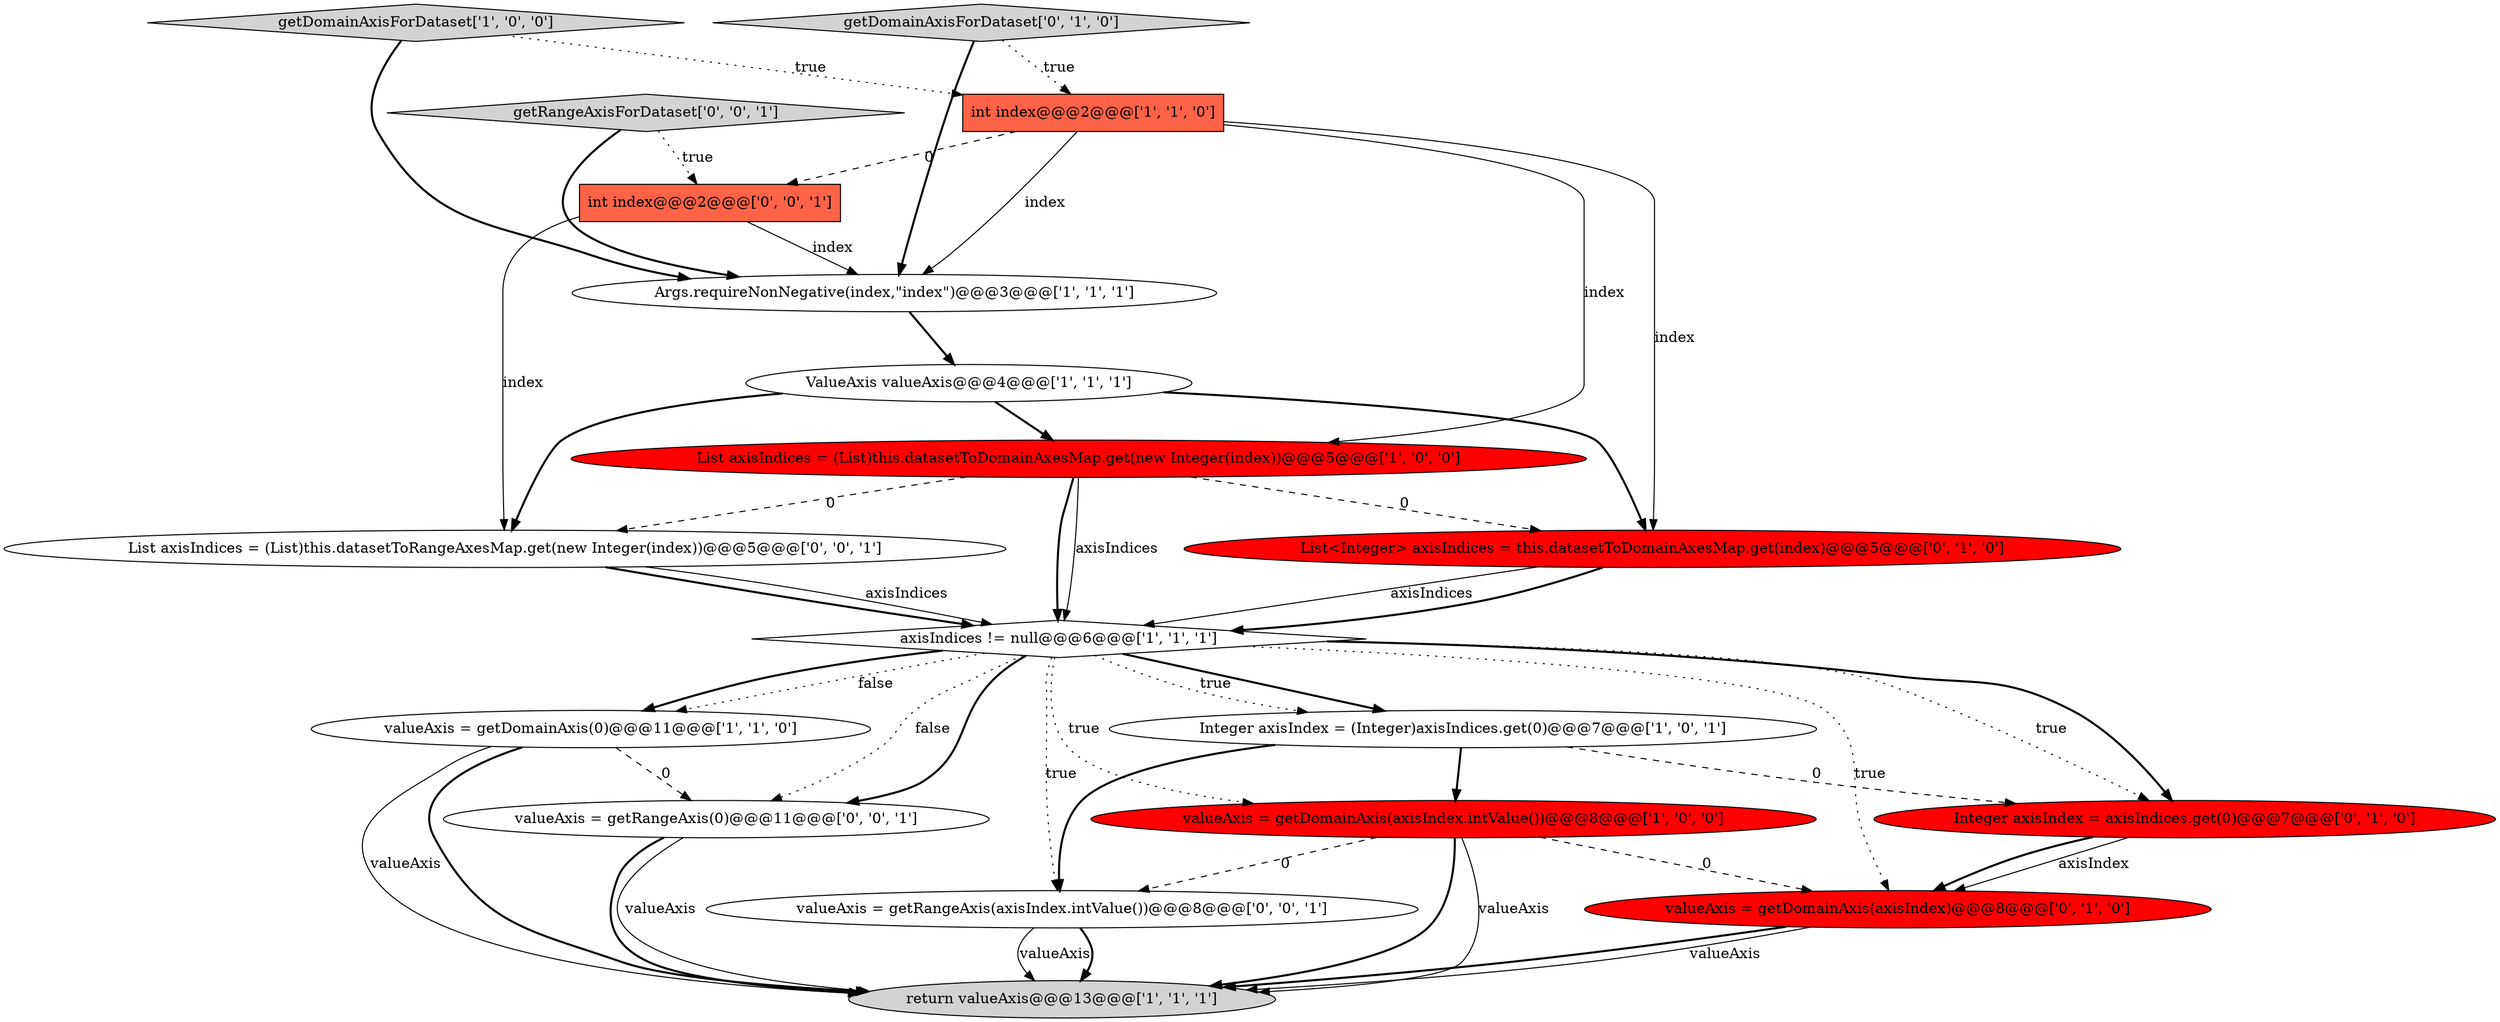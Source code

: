 digraph {
5 [style = filled, label = "int index@@@2@@@['1', '1', '0']", fillcolor = tomato, shape = box image = "AAA0AAABBB1BBB"];
7 [style = filled, label = "valueAxis = getDomainAxis(0)@@@11@@@['1', '1', '0']", fillcolor = white, shape = ellipse image = "AAA0AAABBB1BBB"];
2 [style = filled, label = "return valueAxis@@@13@@@['1', '1', '1']", fillcolor = lightgray, shape = ellipse image = "AAA0AAABBB1BBB"];
4 [style = filled, label = "Integer axisIndex = (Integer)axisIndices.get(0)@@@7@@@['1', '0', '1']", fillcolor = white, shape = ellipse image = "AAA0AAABBB1BBB"];
1 [style = filled, label = "List axisIndices = (List)this.datasetToDomainAxesMap.get(new Integer(index))@@@5@@@['1', '0', '0']", fillcolor = red, shape = ellipse image = "AAA1AAABBB1BBB"];
6 [style = filled, label = "axisIndices != null@@@6@@@['1', '1', '1']", fillcolor = white, shape = diamond image = "AAA0AAABBB1BBB"];
14 [style = filled, label = "int index@@@2@@@['0', '0', '1']", fillcolor = tomato, shape = box image = "AAA0AAABBB3BBB"];
15 [style = filled, label = "valueAxis = getRangeAxis(axisIndex.intValue())@@@8@@@['0', '0', '1']", fillcolor = white, shape = ellipse image = "AAA0AAABBB3BBB"];
18 [style = filled, label = "getRangeAxisForDataset['0', '0', '1']", fillcolor = lightgray, shape = diamond image = "AAA0AAABBB3BBB"];
17 [style = filled, label = "valueAxis = getRangeAxis(0)@@@11@@@['0', '0', '1']", fillcolor = white, shape = ellipse image = "AAA0AAABBB3BBB"];
9 [style = filled, label = "getDomainAxisForDataset['1', '0', '0']", fillcolor = lightgray, shape = diamond image = "AAA0AAABBB1BBB"];
16 [style = filled, label = "List axisIndices = (List)this.datasetToRangeAxesMap.get(new Integer(index))@@@5@@@['0', '0', '1']", fillcolor = white, shape = ellipse image = "AAA0AAABBB3BBB"];
10 [style = filled, label = "List<Integer> axisIndices = this.datasetToDomainAxesMap.get(index)@@@5@@@['0', '1', '0']", fillcolor = red, shape = ellipse image = "AAA1AAABBB2BBB"];
12 [style = filled, label = "valueAxis = getDomainAxis(axisIndex)@@@8@@@['0', '1', '0']", fillcolor = red, shape = ellipse image = "AAA1AAABBB2BBB"];
13 [style = filled, label = "Integer axisIndex = axisIndices.get(0)@@@7@@@['0', '1', '0']", fillcolor = red, shape = ellipse image = "AAA1AAABBB2BBB"];
0 [style = filled, label = "Args.requireNonNegative(index,\"index\")@@@3@@@['1', '1', '1']", fillcolor = white, shape = ellipse image = "AAA0AAABBB1BBB"];
3 [style = filled, label = "valueAxis = getDomainAxis(axisIndex.intValue())@@@8@@@['1', '0', '0']", fillcolor = red, shape = ellipse image = "AAA1AAABBB1BBB"];
11 [style = filled, label = "getDomainAxisForDataset['0', '1', '0']", fillcolor = lightgray, shape = diamond image = "AAA0AAABBB2BBB"];
8 [style = filled, label = "ValueAxis valueAxis@@@4@@@['1', '1', '1']", fillcolor = white, shape = ellipse image = "AAA0AAABBB1BBB"];
5->10 [style = solid, label="index"];
15->2 [style = solid, label="valueAxis"];
6->17 [style = bold, label=""];
8->16 [style = bold, label=""];
4->3 [style = bold, label=""];
5->1 [style = solid, label="index"];
8->10 [style = bold, label=""];
15->2 [style = bold, label=""];
5->14 [style = dashed, label="0"];
9->0 [style = bold, label=""];
10->6 [style = solid, label="axisIndices"];
7->17 [style = dashed, label="0"];
13->12 [style = solid, label="axisIndex"];
16->6 [style = bold, label=""];
3->2 [style = solid, label="valueAxis"];
6->13 [style = dotted, label="true"];
4->15 [style = bold, label=""];
11->5 [style = dotted, label="true"];
6->7 [style = dotted, label="false"];
1->10 [style = dashed, label="0"];
17->2 [style = solid, label="valueAxis"];
10->6 [style = bold, label=""];
18->14 [style = dotted, label="true"];
14->0 [style = solid, label="index"];
5->0 [style = solid, label="index"];
8->1 [style = bold, label=""];
6->4 [style = bold, label=""];
12->2 [style = bold, label=""];
12->2 [style = solid, label="valueAxis"];
11->0 [style = bold, label=""];
1->6 [style = bold, label=""];
13->12 [style = bold, label=""];
3->12 [style = dashed, label="0"];
3->2 [style = bold, label=""];
17->2 [style = bold, label=""];
1->6 [style = solid, label="axisIndices"];
6->4 [style = dotted, label="true"];
7->2 [style = bold, label=""];
1->16 [style = dashed, label="0"];
6->13 [style = bold, label=""];
0->8 [style = bold, label=""];
7->2 [style = solid, label="valueAxis"];
3->15 [style = dashed, label="0"];
6->17 [style = dotted, label="false"];
6->12 [style = dotted, label="true"];
6->7 [style = bold, label=""];
6->3 [style = dotted, label="true"];
4->13 [style = dashed, label="0"];
18->0 [style = bold, label=""];
14->16 [style = solid, label="index"];
16->6 [style = solid, label="axisIndices"];
6->15 [style = dotted, label="true"];
9->5 [style = dotted, label="true"];
}
